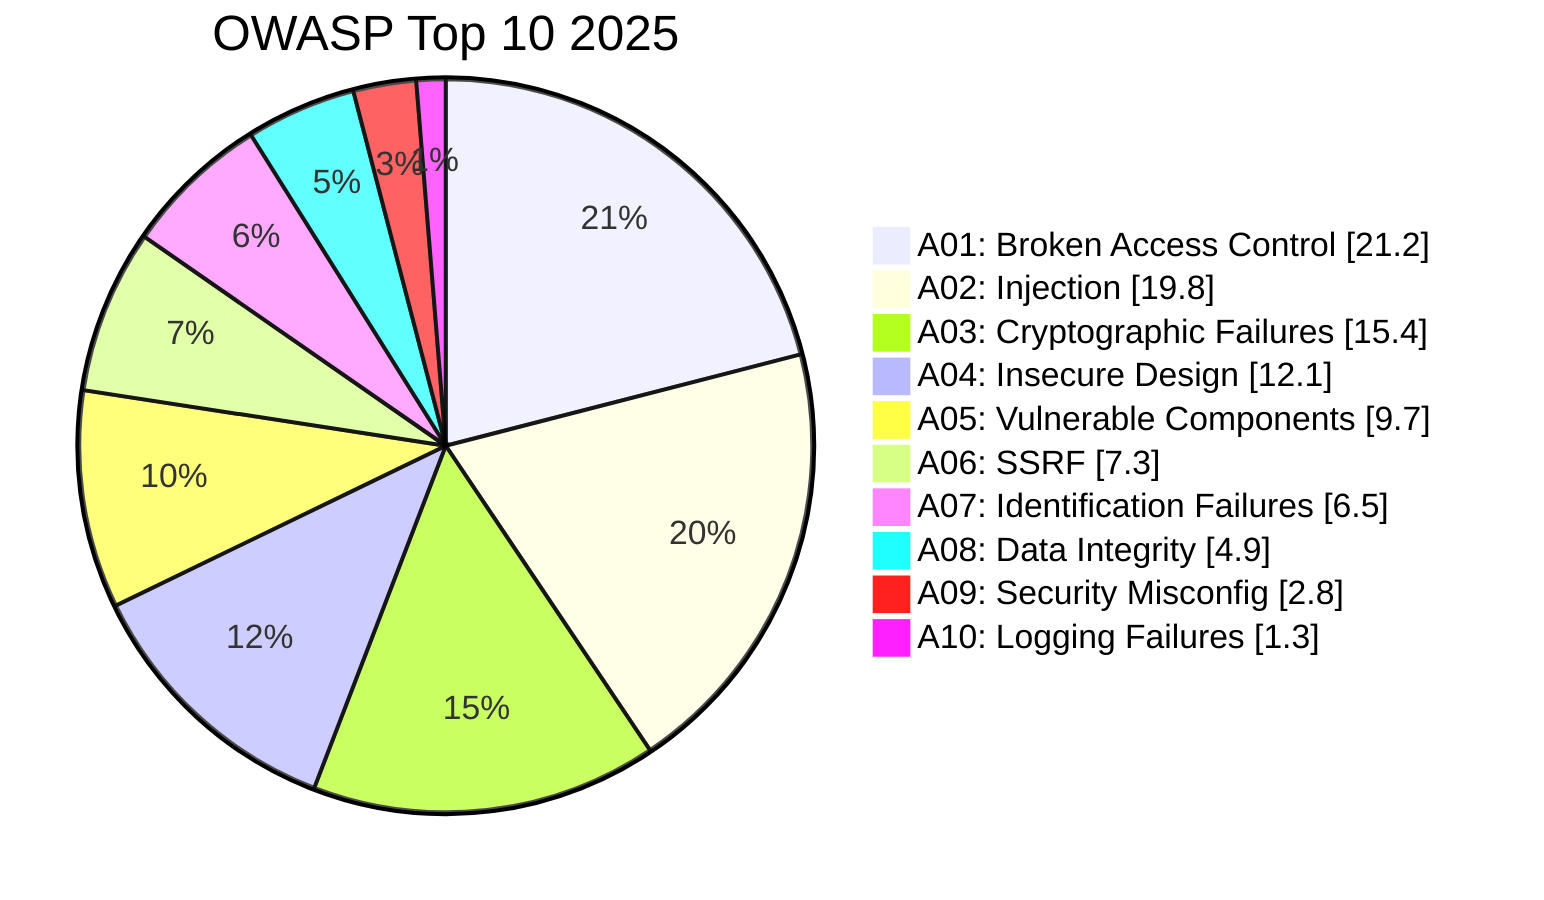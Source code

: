 pie showData
    title OWASP Top 10 2025
    "A01: Broken Access Control" : 21.2
    "A02: Injection" : 19.8
    "A03: Cryptographic Failures" : 15.4
    "A04: Insecure Design" : 12.1
    "A05: Vulnerable Components" : 9.7
    "A06: SSRF" : 7.3
    "A07: Identification Failures" : 6.5
    "A08: Data Integrity" : 4.9
    "A09: Security Misconfig" : 2.8
    "A10: Logging Failures" : 1.3